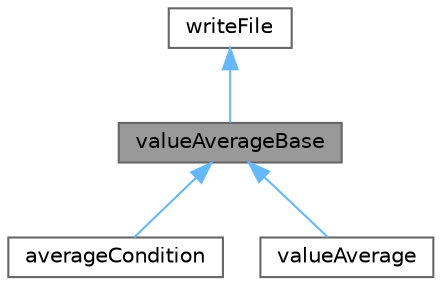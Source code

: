 digraph "valueAverageBase"
{
 // LATEX_PDF_SIZE
  bgcolor="transparent";
  edge [fontname=Helvetica,fontsize=10,labelfontname=Helvetica,labelfontsize=10];
  node [fontname=Helvetica,fontsize=10,shape=box,height=0.2,width=0.4];
  Node1 [id="Node000001",label="valueAverageBase",height=0.2,width=0.4,color="gray40", fillcolor="grey60", style="filled", fontcolor="black",tooltip="Base class that computes the ensemble- or time-based singular-value average values,..."];
  Node2 -> Node1 [id="edge1_Node000001_Node000002",dir="back",color="steelblue1",style="solid",tooltip=" "];
  Node2 [id="Node000002",label="writeFile",height=0.2,width=0.4,color="gray40", fillcolor="white", style="filled",URL="$classFoam_1_1functionObjects_1_1writeFile.html",tooltip="Base class for writing single files from the function objects."];
  Node1 -> Node3 [id="edge2_Node000001_Node000003",dir="back",color="steelblue1",style="solid",tooltip=" "];
  Node3 [id="Node000003",label="averageCondition",height=0.2,width=0.4,color="gray40", fillcolor="white", style="filled",URL="$classFoam_1_1functionObjects_1_1runTimeControls_1_1averageCondition.html",tooltip="Average run time condition - satisfied when average does not change by more than a given value."];
  Node1 -> Node4 [id="edge3_Node000001_Node000004",dir="back",color="steelblue1",style="solid",tooltip=" "];
  Node4 [id="Node000004",label="valueAverage",height=0.2,width=0.4,color="gray40", fillcolor="white", style="filled",URL="$classFoam_1_1functionObjects_1_1valueAverage.html",tooltip="Computes the ensemble- or time-based singular-value average values, with optional windowing,..."];
}

